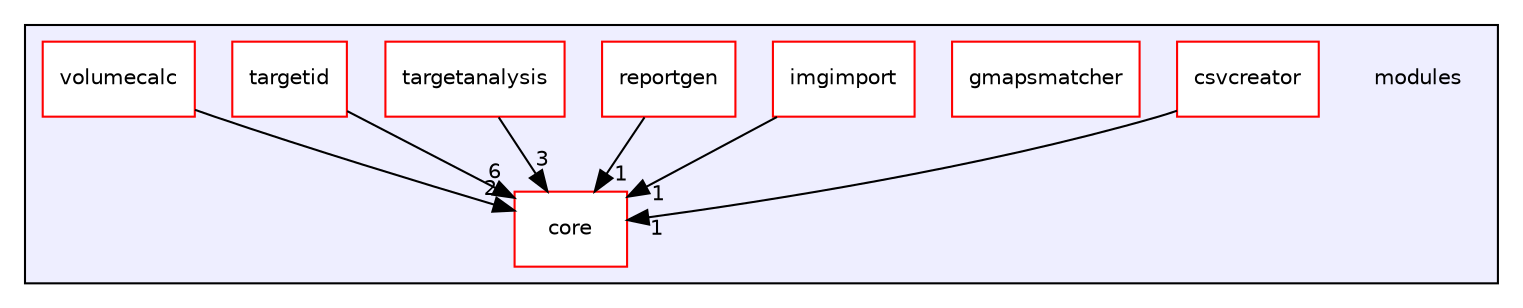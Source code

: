 digraph "modules" {
  compound=true
  node [ fontsize="10", fontname="Helvetica"];
  edge [ labelfontsize="10", labelfontname="Helvetica"];
  subgraph clusterdir_a4c27d7396bb81b7e98c2451eac692b0 {
    graph [ bgcolor="#eeeeff", pencolor="black", label="" URL="dir_a4c27d7396bb81b7e98c2451eac692b0.html"];
    dir_a4c27d7396bb81b7e98c2451eac692b0 [shape=plaintext label="modules"];
    dir_af9662fc3bbb718d08ee7fbee3548177 [shape=box label="core" color="red" fillcolor="white" style="filled" URL="dir_af9662fc3bbb718d08ee7fbee3548177.html"];
    dir_5dfa66d3343ec6dcab8cbb9f4ed3ab32 [shape=box label="csvcreator" color="red" fillcolor="white" style="filled" URL="dir_5dfa66d3343ec6dcab8cbb9f4ed3ab32.html"];
    dir_d43335382fe85af259508bb2c3a0712c [shape=box label="gmapsmatcher" color="red" fillcolor="white" style="filled" URL="dir_d43335382fe85af259508bb2c3a0712c.html"];
    dir_6dc6743bb3429046f94608191a48a1bd [shape=box label="imgimport" color="red" fillcolor="white" style="filled" URL="dir_6dc6743bb3429046f94608191a48a1bd.html"];
    dir_9d8ea000dc8d80aa5895bd91f2f89346 [shape=box label="reportgen" color="red" fillcolor="white" style="filled" URL="dir_9d8ea000dc8d80aa5895bd91f2f89346.html"];
    dir_2343df08594bedc5b15e88f63e6dfeec [shape=box label="targetanalysis" color="red" fillcolor="white" style="filled" URL="dir_2343df08594bedc5b15e88f63e6dfeec.html"];
    dir_44502377c12c708fe4ee1a0c85880be9 [shape=box label="targetid" color="red" fillcolor="white" style="filled" URL="dir_44502377c12c708fe4ee1a0c85880be9.html"];
    dir_0c5bf1f690e6d55834c7ff54852b56dc [shape=box label="volumecalc" color="red" fillcolor="white" style="filled" URL="dir_0c5bf1f690e6d55834c7ff54852b56dc.html"];
  }
  dir_0c5bf1f690e6d55834c7ff54852b56dc->dir_af9662fc3bbb718d08ee7fbee3548177 [headlabel="2", labeldistance=1.5 headhref="dir_000027_000005.html"];
  dir_2343df08594bedc5b15e88f63e6dfeec->dir_af9662fc3bbb718d08ee7fbee3548177 [headlabel="3", labeldistance=1.5 headhref="dir_000020_000005.html"];
  dir_9d8ea000dc8d80aa5895bd91f2f89346->dir_af9662fc3bbb718d08ee7fbee3548177 [headlabel="1", labeldistance=1.5 headhref="dir_000017_000005.html"];
  dir_5dfa66d3343ec6dcab8cbb9f4ed3ab32->dir_af9662fc3bbb718d08ee7fbee3548177 [headlabel="1", labeldistance=1.5 headhref="dir_000008_000005.html"];
  dir_44502377c12c708fe4ee1a0c85880be9->dir_af9662fc3bbb718d08ee7fbee3548177 [headlabel="6", labeldistance=1.5 headhref="dir_000023_000005.html"];
  dir_6dc6743bb3429046f94608191a48a1bd->dir_af9662fc3bbb718d08ee7fbee3548177 [headlabel="1", labeldistance=1.5 headhref="dir_000014_000005.html"];
}
